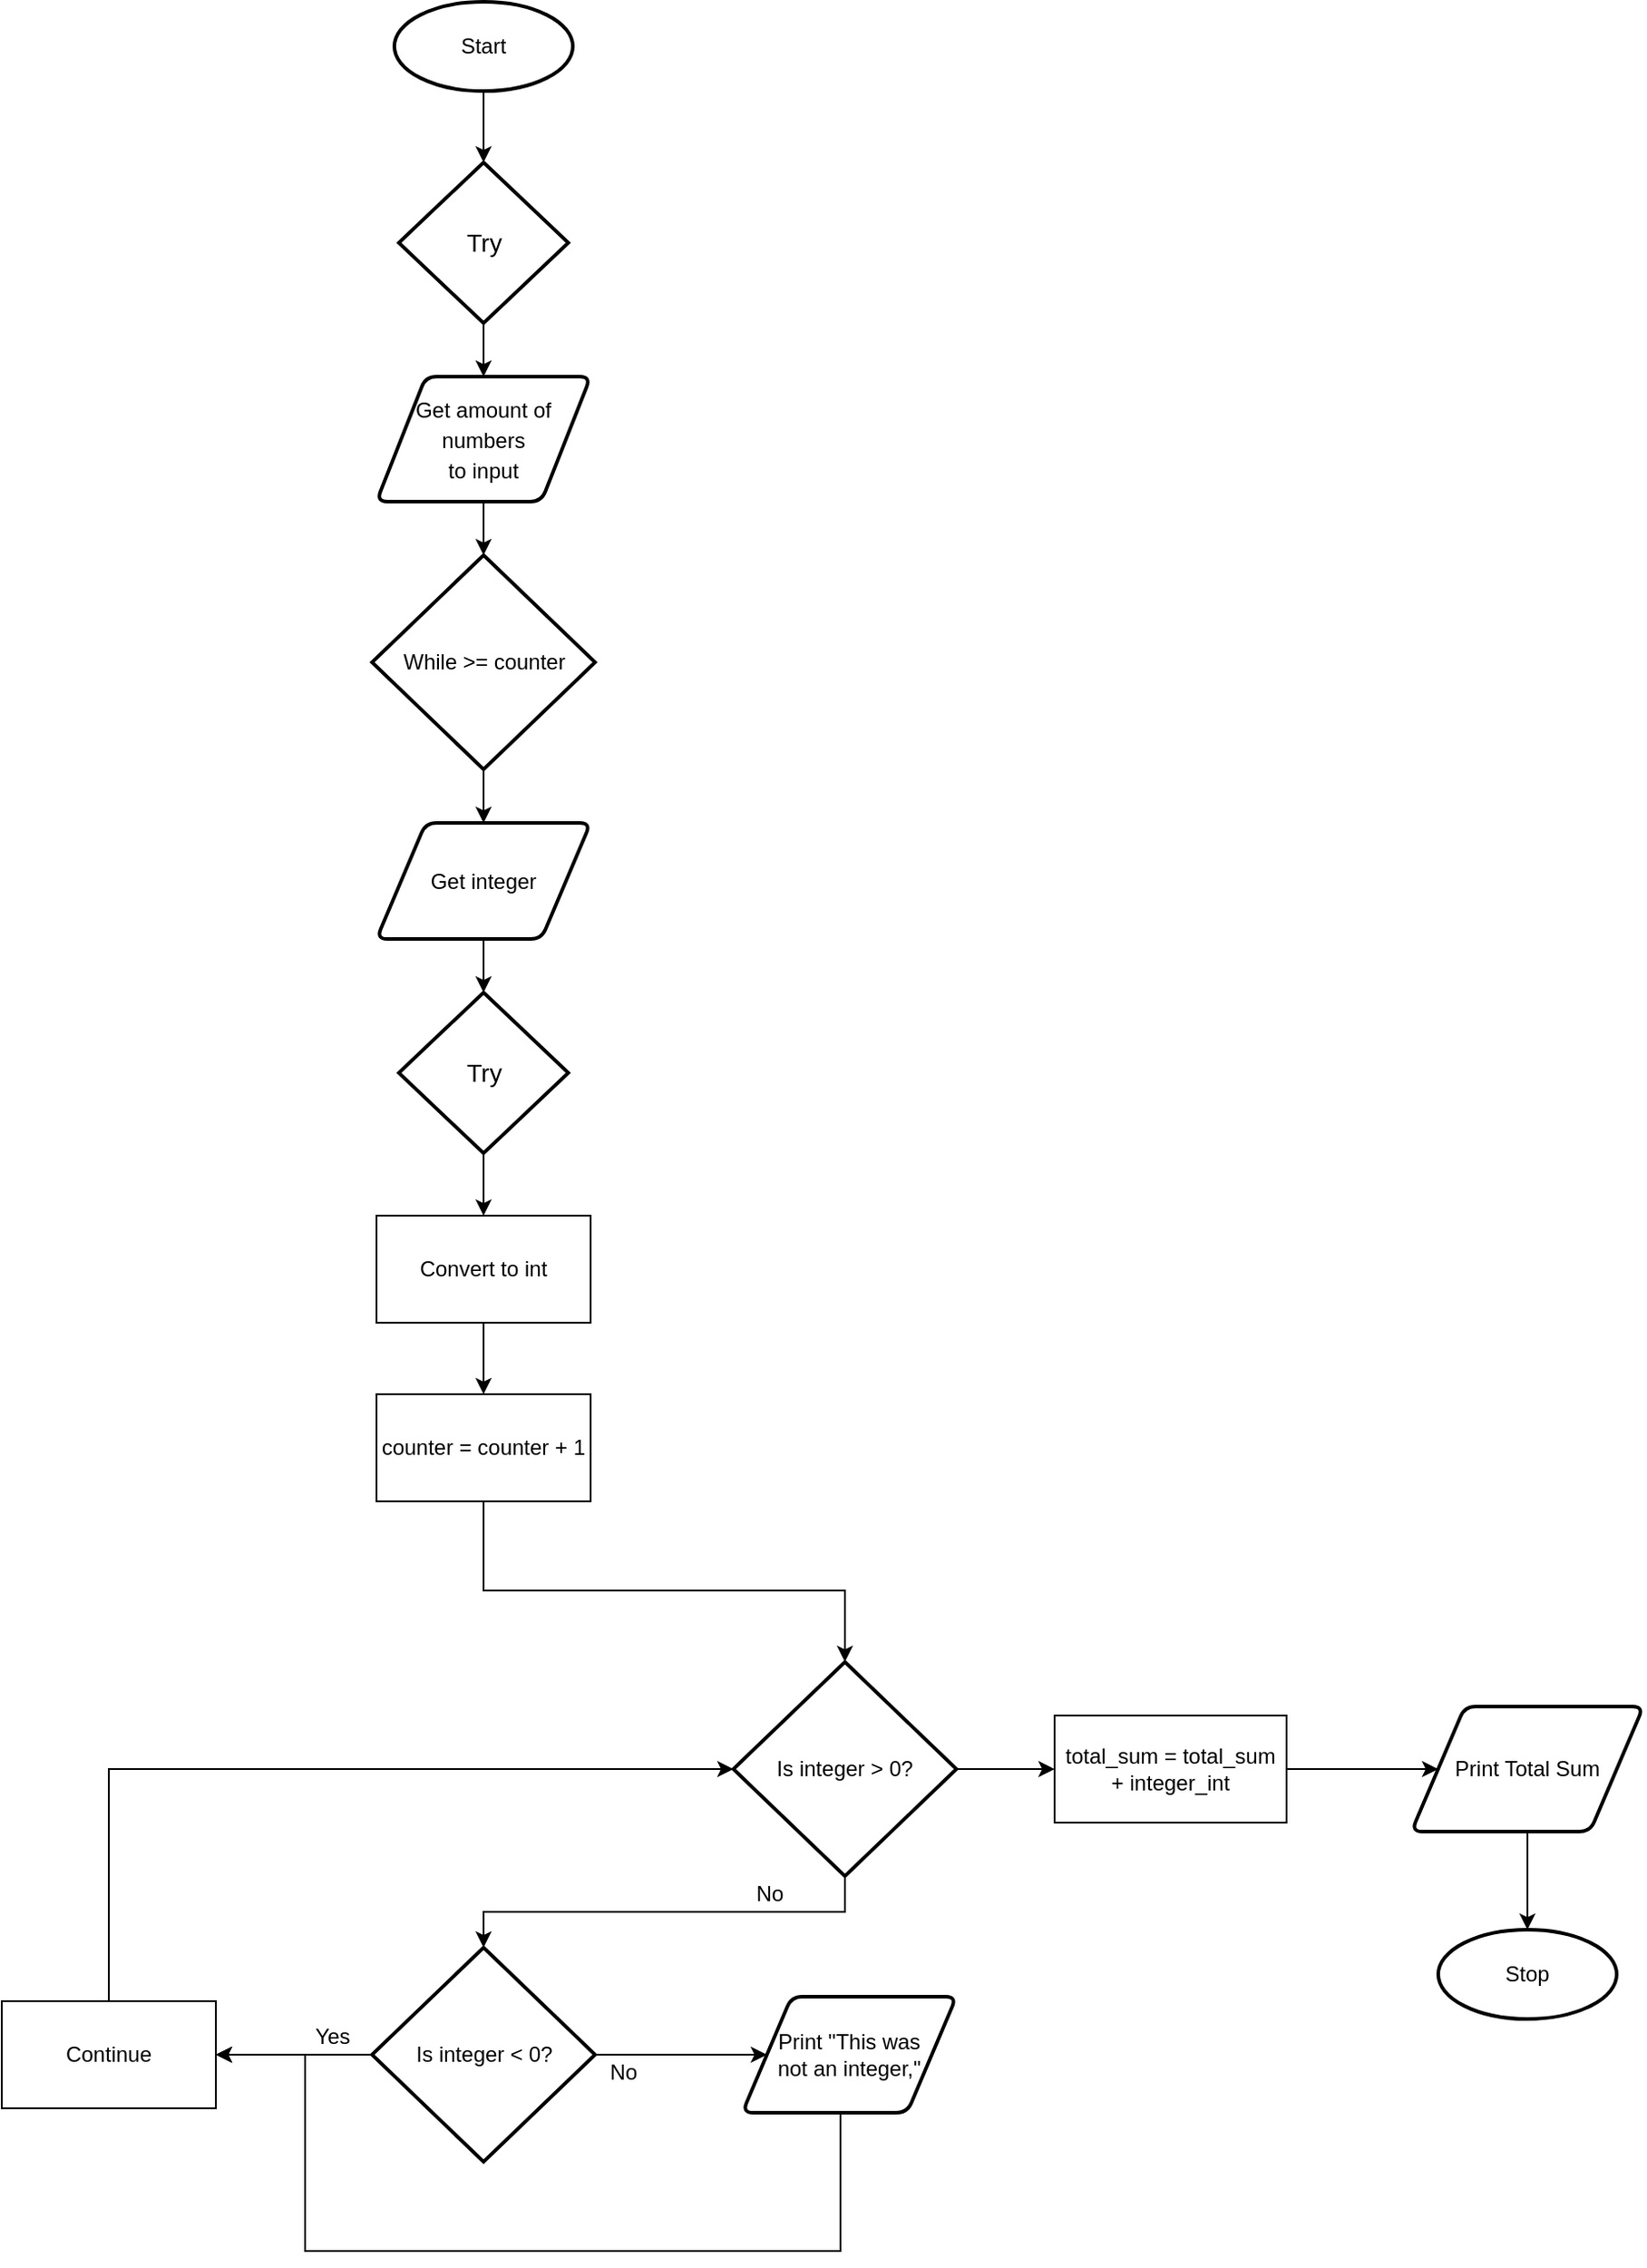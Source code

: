 <mxfile>
    <diagram id="KuLkZlrSC2er-nnGcXXA" name="Page-1">
        <mxGraphModel dx="690" dy="503" grid="1" gridSize="10" guides="1" tooltips="1" connect="1" arrows="1" fold="1" page="1" pageScale="1" pageWidth="827" pageHeight="1169" math="0" shadow="0">
            <root>
                <mxCell id="0"/>
                <mxCell id="1" parent="0"/>
                <mxCell id="18" style="edgeStyle=none;html=1;entryX=0.5;entryY=0;entryDx=0;entryDy=0;entryPerimeter=0;" edge="1" parent="1" source="16" target="17">
                    <mxGeometry relative="1" as="geometry"/>
                </mxCell>
                <mxCell id="16" value="Start" style="strokeWidth=2;html=1;shape=mxgraph.flowchart.start_2;whiteSpace=wrap;" vertex="1" parent="1">
                    <mxGeometry x="400" y="30" width="100" height="50" as="geometry"/>
                </mxCell>
                <mxCell id="21" style="edgeStyle=none;html=1;entryX=0.5;entryY=0;entryDx=0;entryDy=0;fontSize=12;" edge="1" parent="1" source="17" target="20">
                    <mxGeometry relative="1" as="geometry"/>
                </mxCell>
                <mxCell id="17" value="&lt;font style=&quot;font-size: 14px&quot;&gt;Try&lt;/font&gt;" style="strokeWidth=2;html=1;shape=mxgraph.flowchart.decision;whiteSpace=wrap;" vertex="1" parent="1">
                    <mxGeometry x="402.5" y="120" width="95" height="90" as="geometry"/>
                </mxCell>
                <mxCell id="23" style="edgeStyle=none;html=1;entryX=0.5;entryY=0;entryDx=0;entryDy=0;entryPerimeter=0;fontSize=12;" edge="1" parent="1" source="20" target="22">
                    <mxGeometry relative="1" as="geometry"/>
                </mxCell>
                <mxCell id="20" value="&lt;font style=&quot;font-size: 12px&quot;&gt;Get amount of&lt;br&gt;numbers &lt;br&gt;to input&lt;br&gt;&lt;/font&gt;" style="shape=parallelogram;html=1;strokeWidth=2;perimeter=parallelogramPerimeter;whiteSpace=wrap;rounded=1;arcSize=12;size=0.23;fontSize=14;" vertex="1" parent="1">
                    <mxGeometry x="390" y="240" width="120" height="70" as="geometry"/>
                </mxCell>
                <mxCell id="25" style="edgeStyle=none;html=1;entryX=0.5;entryY=0;entryDx=0;entryDy=0;fontSize=12;" edge="1" parent="1" source="22" target="24">
                    <mxGeometry relative="1" as="geometry"/>
                </mxCell>
                <mxCell id="22" value="&lt;font style=&quot;font-size: 12px&quot;&gt;While &amp;gt;= counter&lt;/font&gt;" style="strokeWidth=2;html=1;shape=mxgraph.flowchart.decision;whiteSpace=wrap;" vertex="1" parent="1">
                    <mxGeometry x="387.5" y="340" width="125" height="120" as="geometry"/>
                </mxCell>
                <mxCell id="29" style="edgeStyle=none;html=1;entryX=0.5;entryY=0;entryDx=0;entryDy=0;entryPerimeter=0;fontSize=12;" edge="1" parent="1" source="24" target="28">
                    <mxGeometry relative="1" as="geometry"/>
                </mxCell>
                <mxCell id="24" value="Get integer" style="shape=parallelogram;html=1;strokeWidth=2;perimeter=parallelogramPerimeter;whiteSpace=wrap;rounded=1;arcSize=12;size=0.23;fontSize=12;" vertex="1" parent="1">
                    <mxGeometry x="390" y="490" width="120" height="65" as="geometry"/>
                </mxCell>
                <mxCell id="48" style="edgeStyle=orthogonalEdgeStyle;rounded=0;html=1;entryX=0.5;entryY=0;entryDx=0;entryDy=0;fontSize=12;" edge="1" parent="1" source="26" target="31">
                    <mxGeometry relative="1" as="geometry"/>
                </mxCell>
                <mxCell id="26" value="Convert to int" style="whiteSpace=wrap;html=1;fontSize=12;" vertex="1" parent="1">
                    <mxGeometry x="390" y="710" width="120" height="60" as="geometry"/>
                </mxCell>
                <mxCell id="30" style="edgeStyle=none;html=1;entryX=0.5;entryY=0;entryDx=0;entryDy=0;fontSize=12;" edge="1" parent="1" source="28" target="26">
                    <mxGeometry relative="1" as="geometry"/>
                </mxCell>
                <mxCell id="28" value="&lt;font style=&quot;font-size: 14px&quot;&gt;Try&lt;/font&gt;" style="strokeWidth=2;html=1;shape=mxgraph.flowchart.decision;whiteSpace=wrap;" vertex="1" parent="1">
                    <mxGeometry x="402.5" y="585" width="95" height="90" as="geometry"/>
                </mxCell>
                <mxCell id="35" style="edgeStyle=orthogonalEdgeStyle;html=1;entryX=0.5;entryY=0;entryDx=0;entryDy=0;entryPerimeter=0;fontSize=12;rounded=0;" edge="1" parent="1" source="31" target="34">
                    <mxGeometry relative="1" as="geometry">
                        <Array as="points">
                            <mxPoint x="450" y="920"/>
                            <mxPoint x="653" y="920"/>
                        </Array>
                    </mxGeometry>
                </mxCell>
                <mxCell id="31" value="counter = counter + 1" style="whiteSpace=wrap;html=1;fontSize=12;" vertex="1" parent="1">
                    <mxGeometry x="390" y="810" width="120" height="60" as="geometry"/>
                </mxCell>
                <mxCell id="46" style="edgeStyle=orthogonalEdgeStyle;rounded=0;html=1;fontSize=12;" edge="1" parent="1" source="34" target="36">
                    <mxGeometry relative="1" as="geometry">
                        <Array as="points">
                            <mxPoint x="653" y="1100"/>
                            <mxPoint x="450" y="1100"/>
                        </Array>
                    </mxGeometry>
                </mxCell>
                <mxCell id="52" style="edgeStyle=orthogonalEdgeStyle;rounded=0;html=1;entryX=0;entryY=0.5;entryDx=0;entryDy=0;fontSize=12;" edge="1" parent="1" source="34" target="51">
                    <mxGeometry relative="1" as="geometry"/>
                </mxCell>
                <mxCell id="34" value="Is integer &amp;gt; 0?" style="strokeWidth=2;html=1;shape=mxgraph.flowchart.decision;whiteSpace=wrap;" vertex="1" parent="1">
                    <mxGeometry x="590" y="960" width="125" height="120" as="geometry"/>
                </mxCell>
                <mxCell id="39" style="edgeStyle=orthogonalEdgeStyle;html=1;entryX=1;entryY=0.5;entryDx=0;entryDy=0;fontSize=12;rounded=0;" edge="1" parent="1" source="36" target="38">
                    <mxGeometry relative="1" as="geometry">
                        <Array as="points">
                            <mxPoint x="370" y="1180"/>
                            <mxPoint x="370" y="1180"/>
                        </Array>
                    </mxGeometry>
                </mxCell>
                <mxCell id="42" style="edgeStyle=orthogonalEdgeStyle;rounded=0;html=1;fontSize=12;" edge="1" parent="1" source="36" target="41">
                    <mxGeometry relative="1" as="geometry"/>
                </mxCell>
                <mxCell id="36" value="Is integer &amp;lt; 0?" style="strokeWidth=2;html=1;shape=mxgraph.flowchart.decision;whiteSpace=wrap;" vertex="1" parent="1">
                    <mxGeometry x="387.5" y="1120" width="125" height="120" as="geometry"/>
                </mxCell>
                <mxCell id="40" style="edgeStyle=orthogonalEdgeStyle;html=1;entryX=0;entryY=0.5;entryDx=0;entryDy=0;entryPerimeter=0;fontSize=12;rounded=0;" edge="1" parent="1" source="38" target="34">
                    <mxGeometry relative="1" as="geometry">
                        <Array as="points">
                            <mxPoint x="240" y="1020"/>
                        </Array>
                    </mxGeometry>
                </mxCell>
                <mxCell id="38" value="Continue" style="whiteSpace=wrap;html=1;fontSize=12;" vertex="1" parent="1">
                    <mxGeometry x="180" y="1150" width="120" height="60" as="geometry"/>
                </mxCell>
                <mxCell id="47" style="edgeStyle=orthogonalEdgeStyle;rounded=0;html=1;entryX=1;entryY=0.5;entryDx=0;entryDy=0;fontSize=12;" edge="1" parent="1" source="41" target="38">
                    <mxGeometry relative="1" as="geometry">
                        <Array as="points">
                            <mxPoint x="650" y="1290"/>
                            <mxPoint x="350" y="1290"/>
                            <mxPoint x="350" y="1180"/>
                        </Array>
                    </mxGeometry>
                </mxCell>
                <mxCell id="41" value="Print &quot;This was &lt;br&gt;not an integer,&quot;" style="shape=parallelogram;html=1;strokeWidth=2;perimeter=parallelogramPerimeter;whiteSpace=wrap;rounded=1;arcSize=12;size=0.23;fontSize=12;" vertex="1" parent="1">
                    <mxGeometry x="595" y="1147.5" width="120" height="65" as="geometry"/>
                </mxCell>
                <mxCell id="43" value="Yes" style="text;html=1;align=center;verticalAlign=middle;resizable=0;points=[];autosize=1;strokeColor=none;fillColor=none;fontSize=12;" vertex="1" parent="1">
                    <mxGeometry x="350" y="1160" width="30" height="20" as="geometry"/>
                </mxCell>
                <mxCell id="44" value="No" style="text;html=1;align=center;verticalAlign=middle;resizable=0;points=[];autosize=1;strokeColor=none;fillColor=none;fontSize=12;" vertex="1" parent="1">
                    <mxGeometry x="512.5" y="1180" width="30" height="20" as="geometry"/>
                </mxCell>
                <mxCell id="49" value="No" style="text;html=1;align=center;verticalAlign=middle;resizable=0;points=[];autosize=1;strokeColor=none;fillColor=none;fontSize=12;" vertex="1" parent="1">
                    <mxGeometry x="595" y="1080" width="30" height="20" as="geometry"/>
                </mxCell>
                <mxCell id="55" style="edgeStyle=orthogonalEdgeStyle;rounded=0;html=1;entryX=0;entryY=0.5;entryDx=0;entryDy=0;fontFamily=Helvetica;fontSize=12;fontColor=default;" edge="1" parent="1" source="51" target="53">
                    <mxGeometry relative="1" as="geometry"/>
                </mxCell>
                <mxCell id="51" value="total_sum = total_sum + integer_int" style="whiteSpace=wrap;html=1;fontSize=12;" vertex="1" parent="1">
                    <mxGeometry x="770" y="990" width="130" height="60" as="geometry"/>
                </mxCell>
                <mxCell id="57" style="edgeStyle=orthogonalEdgeStyle;rounded=0;html=1;entryX=0.5;entryY=0;entryDx=0;entryDy=0;entryPerimeter=0;fontFamily=Helvetica;fontSize=12;fontColor=default;" edge="1" parent="1" source="53" target="56">
                    <mxGeometry relative="1" as="geometry"/>
                </mxCell>
                <mxCell id="53" value="Print Total Sum" style="shape=parallelogram;html=1;strokeWidth=2;perimeter=parallelogramPerimeter;whiteSpace=wrap;rounded=1;arcSize=12;size=0.23;fontSize=12;" vertex="1" parent="1">
                    <mxGeometry x="970" y="985" width="130" height="70" as="geometry"/>
                </mxCell>
                <mxCell id="56" value="Stop" style="strokeWidth=2;html=1;shape=mxgraph.flowchart.start_2;whiteSpace=wrap;" vertex="1" parent="1">
                    <mxGeometry x="985" y="1110" width="100" height="50" as="geometry"/>
                </mxCell>
            </root>
        </mxGraphModel>
    </diagram>
</mxfile>